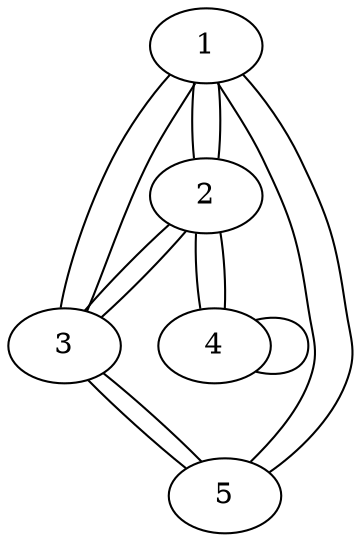 graph{
      1--2
      1--3
      1--5
      2--1
      2--3
      2--4
      3--1
      3--2
      3--5
      4--2
      4--4
      5--1
      5--3
}
